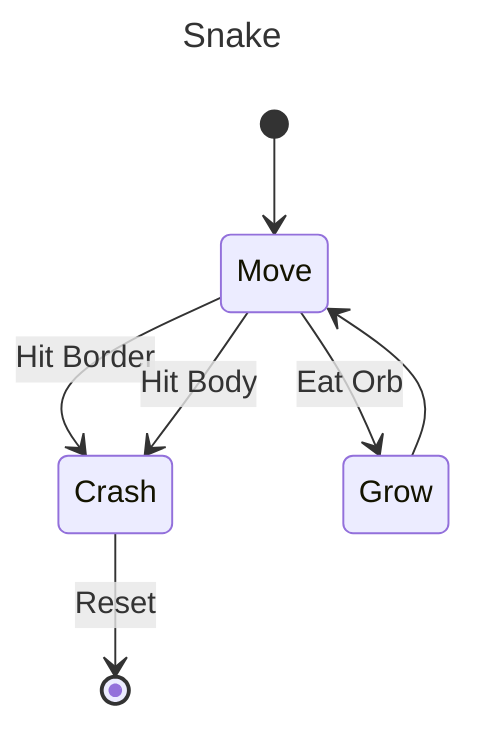 ---
title: Snake
---
stateDiagram-v2
  [*] --> Move
  Move --> Crash: Hit Border
  Move --> Crash: Hit Body
  Move --> Grow: Eat Orb
  Crash --> [*]: Reset
  Grow --> Move